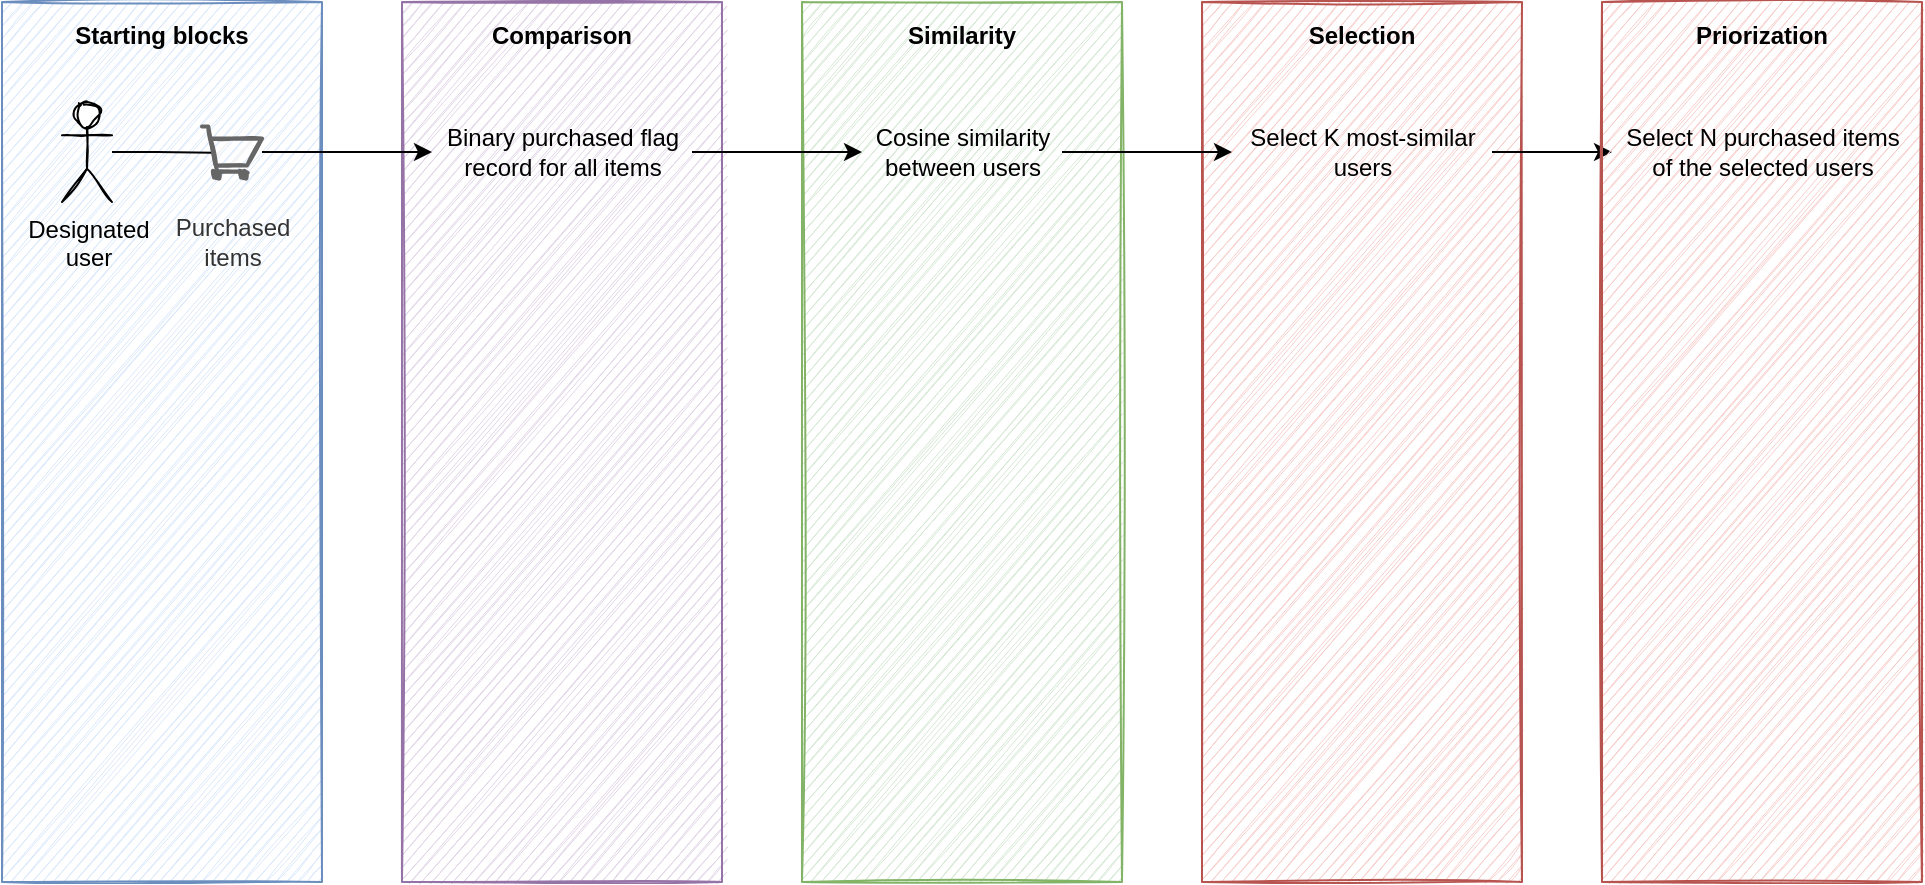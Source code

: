 <mxfile version="17.4.2" type="device"><diagram id="SbnVtP_zoRGkfKP7zT6q" name="1. User-based CF"><mxGraphModel dx="1005" dy="676" grid="1" gridSize="10" guides="1" tooltips="1" connect="1" arrows="1" fold="1" page="1" pageScale="1" pageWidth="827" pageHeight="583" math="0" shadow="0"><root><mxCell id="0"/><mxCell id="1" parent="0"/><mxCell id="grfN5BMVAI0qXfE-trSg-2" value="Selection" style="rounded=0;whiteSpace=wrap;html=1;verticalAlign=top;align=center;spacing=5;fillColor=#f8cecc;strokeColor=#b85450;glass=0;shadow=0;sketch=1;fontStyle=1;movable=0;resizable=0;rotatable=0;deletable=0;editable=0;connectable=0;" vertex="1" parent="1"><mxGeometry x="640" y="40" width="160" height="440" as="geometry"/></mxCell><mxCell id="grfN5BMVAI0qXfE-trSg-3" value="Similarity" style="rounded=0;whiteSpace=wrap;html=1;verticalAlign=top;align=center;spacing=5;fillColor=#d5e8d4;strokeColor=#82b366;glass=0;shadow=0;sketch=1;fontStyle=1;movable=0;resizable=0;rotatable=0;deletable=0;editable=0;connectable=0;" vertex="1" parent="1"><mxGeometry x="440" y="40" width="160" height="440" as="geometry"/></mxCell><mxCell id="grfN5BMVAI0qXfE-trSg-4" value="Comparison" style="rounded=0;whiteSpace=wrap;html=1;verticalAlign=top;align=center;spacing=5;fillColor=#e1d5e7;strokeColor=#9673a6;glass=0;shadow=0;sketch=1;fontStyle=1;movable=0;resizable=0;rotatable=0;deletable=0;editable=0;connectable=0;" vertex="1" parent="1"><mxGeometry x="240" y="40" width="160" height="440" as="geometry"/></mxCell><mxCell id="grfN5BMVAI0qXfE-trSg-5" value="Starting blocks" style="rounded=0;whiteSpace=wrap;html=1;verticalAlign=top;align=center;spacing=5;fillColor=#dae8fc;strokeColor=#6c8ebf;glass=0;shadow=0;sketch=1;fontStyle=1;movable=0;resizable=0;rotatable=0;deletable=0;editable=0;connectable=0;" vertex="1" parent="1"><mxGeometry x="40" y="40" width="160" height="440" as="geometry"/></mxCell><mxCell id="grfN5BMVAI0qXfE-trSg-9" style="edgeStyle=orthogonalEdgeStyle;rounded=0;orthogonalLoop=1;jettySize=auto;html=1;entryX=0.189;entryY=0.515;entryDx=0;entryDy=0;entryPerimeter=0;endArrow=none;endFill=0;" edge="1" parent="1" source="grfN5BMVAI0qXfE-trSg-6" target="grfN5BMVAI0qXfE-trSg-17"><mxGeometry relative="1" as="geometry"/></mxCell><mxCell id="grfN5BMVAI0qXfE-trSg-6" value="Designated&lt;br&gt;user" style="shape=umlActor;verticalLabelPosition=bottom;verticalAlign=top;html=1;outlineConnect=0;rounded=0;shadow=0;glass=0;sketch=1;" vertex="1" parent="1"><mxGeometry x="70" y="90" width="25" height="50" as="geometry"/></mxCell><mxCell id="grfN5BMVAI0qXfE-trSg-10" style="edgeStyle=orthogonalEdgeStyle;rounded=0;orthogonalLoop=1;jettySize=auto;html=1;" edge="1" parent="1" source="grfN5BMVAI0qXfE-trSg-7" target="grfN5BMVAI0qXfE-trSg-8"><mxGeometry relative="1" as="geometry"/></mxCell><mxCell id="grfN5BMVAI0qXfE-trSg-7" value="Binary purchased flag&lt;br&gt;record for all items" style="text;html=1;align=center;verticalAlign=middle;resizable=0;points=[];autosize=1;strokeColor=none;fillColor=none;" vertex="1" parent="1"><mxGeometry x="255" y="100" width="130" height="30" as="geometry"/></mxCell><mxCell id="grfN5BMVAI0qXfE-trSg-14" style="edgeStyle=orthogonalEdgeStyle;rounded=0;orthogonalLoop=1;jettySize=auto;html=1;" edge="1" parent="1" source="grfN5BMVAI0qXfE-trSg-8" target="grfN5BMVAI0qXfE-trSg-11"><mxGeometry relative="1" as="geometry"/></mxCell><mxCell id="grfN5BMVAI0qXfE-trSg-8" value="Cosine similarity&lt;br&gt;between users" style="text;html=1;align=center;verticalAlign=middle;resizable=0;points=[];autosize=1;strokeColor=none;fillColor=none;" vertex="1" parent="1"><mxGeometry x="470" y="100" width="100" height="30" as="geometry"/></mxCell><mxCell id="grfN5BMVAI0qXfE-trSg-15" style="edgeStyle=orthogonalEdgeStyle;rounded=0;orthogonalLoop=1;jettySize=auto;html=1;" edge="1" parent="1" source="grfN5BMVAI0qXfE-trSg-11" target="grfN5BMVAI0qXfE-trSg-13"><mxGeometry relative="1" as="geometry"/></mxCell><mxCell id="grfN5BMVAI0qXfE-trSg-11" value="Select K most-similar&lt;br&gt;users" style="text;html=1;align=center;verticalAlign=middle;resizable=0;points=[];autosize=1;strokeColor=none;fillColor=none;" vertex="1" parent="1"><mxGeometry x="655" y="100" width="130" height="30" as="geometry"/></mxCell><mxCell id="grfN5BMVAI0qXfE-trSg-12" value="Priorization" style="rounded=0;whiteSpace=wrap;html=1;verticalAlign=top;align=center;spacing=5;fillColor=#f8cecc;strokeColor=#b85450;glass=0;shadow=0;sketch=1;fontStyle=1;movable=0;resizable=0;rotatable=0;deletable=0;editable=0;connectable=0;" vertex="1" parent="1"><mxGeometry x="840" y="40" width="160" height="440" as="geometry"/></mxCell><mxCell id="grfN5BMVAI0qXfE-trSg-13" value="Select N purchased items&lt;br&gt;of the selected users" style="text;html=1;align=center;verticalAlign=middle;resizable=0;points=[];autosize=1;strokeColor=none;fillColor=none;" vertex="1" parent="1"><mxGeometry x="845" y="100" width="150" height="30" as="geometry"/></mxCell><mxCell id="grfN5BMVAI0qXfE-trSg-18" style="edgeStyle=orthogonalEdgeStyle;rounded=0;orthogonalLoop=1;jettySize=auto;html=1;endArrow=classic;endFill=1;" edge="1" parent="1" source="grfN5BMVAI0qXfE-trSg-17" target="grfN5BMVAI0qXfE-trSg-7"><mxGeometry relative="1" as="geometry"/></mxCell><mxCell id="grfN5BMVAI0qXfE-trSg-17" value="&lt;br&gt;Purchased&lt;br&gt;items" style="html=1;verticalLabelPosition=bottom;align=center;labelBackgroundColor=none;verticalAlign=top;strokeWidth=2;strokeColor=#666666;shadow=0;dashed=0;shape=mxgraph.ios7.icons.shopping_cart;rounded=0;glass=0;sketch=1;fillColor=#f5f5f5;fontColor=#333333;spacing=-1;" vertex="1" parent="1"><mxGeometry x="140" y="102.25" width="30" height="25.5" as="geometry"/></mxCell></root></mxGraphModel></diagram></mxfile>